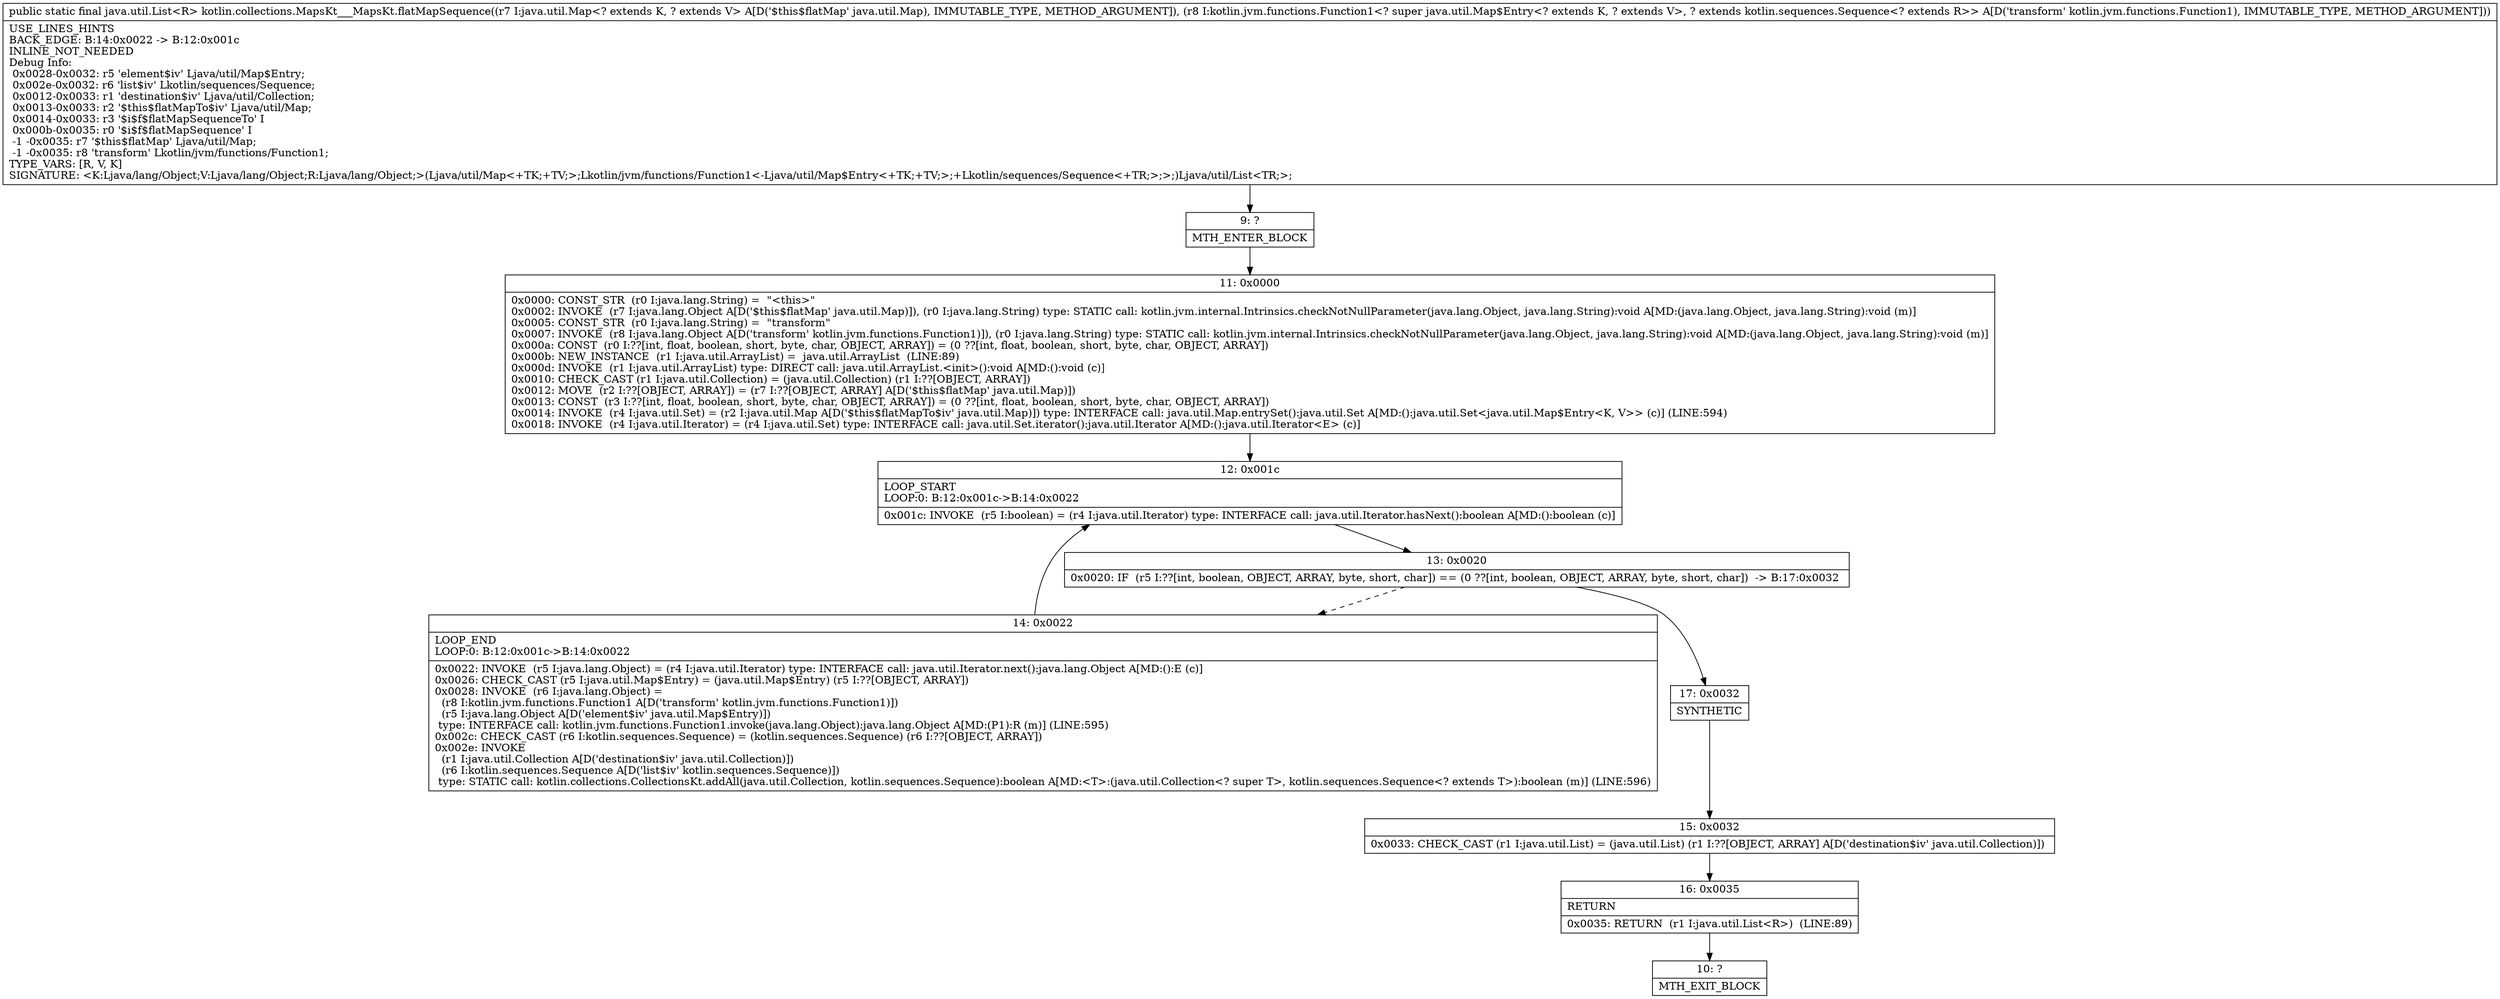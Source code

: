 digraph "CFG forkotlin.collections.MapsKt___MapsKt.flatMapSequence(Ljava\/util\/Map;Lkotlin\/jvm\/functions\/Function1;)Ljava\/util\/List;" {
Node_9 [shape=record,label="{9\:\ ?|MTH_ENTER_BLOCK\l}"];
Node_11 [shape=record,label="{11\:\ 0x0000|0x0000: CONST_STR  (r0 I:java.lang.String) =  \"\<this\>\" \l0x0002: INVOKE  (r7 I:java.lang.Object A[D('$this$flatMap' java.util.Map)]), (r0 I:java.lang.String) type: STATIC call: kotlin.jvm.internal.Intrinsics.checkNotNullParameter(java.lang.Object, java.lang.String):void A[MD:(java.lang.Object, java.lang.String):void (m)]\l0x0005: CONST_STR  (r0 I:java.lang.String) =  \"transform\" \l0x0007: INVOKE  (r8 I:java.lang.Object A[D('transform' kotlin.jvm.functions.Function1)]), (r0 I:java.lang.String) type: STATIC call: kotlin.jvm.internal.Intrinsics.checkNotNullParameter(java.lang.Object, java.lang.String):void A[MD:(java.lang.Object, java.lang.String):void (m)]\l0x000a: CONST  (r0 I:??[int, float, boolean, short, byte, char, OBJECT, ARRAY]) = (0 ??[int, float, boolean, short, byte, char, OBJECT, ARRAY]) \l0x000b: NEW_INSTANCE  (r1 I:java.util.ArrayList) =  java.util.ArrayList  (LINE:89)\l0x000d: INVOKE  (r1 I:java.util.ArrayList) type: DIRECT call: java.util.ArrayList.\<init\>():void A[MD:():void (c)]\l0x0010: CHECK_CAST (r1 I:java.util.Collection) = (java.util.Collection) (r1 I:??[OBJECT, ARRAY]) \l0x0012: MOVE  (r2 I:??[OBJECT, ARRAY]) = (r7 I:??[OBJECT, ARRAY] A[D('$this$flatMap' java.util.Map)]) \l0x0013: CONST  (r3 I:??[int, float, boolean, short, byte, char, OBJECT, ARRAY]) = (0 ??[int, float, boolean, short, byte, char, OBJECT, ARRAY]) \l0x0014: INVOKE  (r4 I:java.util.Set) = (r2 I:java.util.Map A[D('$this$flatMapTo$iv' java.util.Map)]) type: INTERFACE call: java.util.Map.entrySet():java.util.Set A[MD:():java.util.Set\<java.util.Map$Entry\<K, V\>\> (c)] (LINE:594)\l0x0018: INVOKE  (r4 I:java.util.Iterator) = (r4 I:java.util.Set) type: INTERFACE call: java.util.Set.iterator():java.util.Iterator A[MD:():java.util.Iterator\<E\> (c)]\l}"];
Node_12 [shape=record,label="{12\:\ 0x001c|LOOP_START\lLOOP:0: B:12:0x001c\-\>B:14:0x0022\l|0x001c: INVOKE  (r5 I:boolean) = (r4 I:java.util.Iterator) type: INTERFACE call: java.util.Iterator.hasNext():boolean A[MD:():boolean (c)]\l}"];
Node_13 [shape=record,label="{13\:\ 0x0020|0x0020: IF  (r5 I:??[int, boolean, OBJECT, ARRAY, byte, short, char]) == (0 ??[int, boolean, OBJECT, ARRAY, byte, short, char])  \-\> B:17:0x0032 \l}"];
Node_14 [shape=record,label="{14\:\ 0x0022|LOOP_END\lLOOP:0: B:12:0x001c\-\>B:14:0x0022\l|0x0022: INVOKE  (r5 I:java.lang.Object) = (r4 I:java.util.Iterator) type: INTERFACE call: java.util.Iterator.next():java.lang.Object A[MD:():E (c)]\l0x0026: CHECK_CAST (r5 I:java.util.Map$Entry) = (java.util.Map$Entry) (r5 I:??[OBJECT, ARRAY]) \l0x0028: INVOKE  (r6 I:java.lang.Object) = \l  (r8 I:kotlin.jvm.functions.Function1 A[D('transform' kotlin.jvm.functions.Function1)])\l  (r5 I:java.lang.Object A[D('element$iv' java.util.Map$Entry)])\l type: INTERFACE call: kotlin.jvm.functions.Function1.invoke(java.lang.Object):java.lang.Object A[MD:(P1):R (m)] (LINE:595)\l0x002c: CHECK_CAST (r6 I:kotlin.sequences.Sequence) = (kotlin.sequences.Sequence) (r6 I:??[OBJECT, ARRAY]) \l0x002e: INVOKE  \l  (r1 I:java.util.Collection A[D('destination$iv' java.util.Collection)])\l  (r6 I:kotlin.sequences.Sequence A[D('list$iv' kotlin.sequences.Sequence)])\l type: STATIC call: kotlin.collections.CollectionsKt.addAll(java.util.Collection, kotlin.sequences.Sequence):boolean A[MD:\<T\>:(java.util.Collection\<? super T\>, kotlin.sequences.Sequence\<? extends T\>):boolean (m)] (LINE:596)\l}"];
Node_17 [shape=record,label="{17\:\ 0x0032|SYNTHETIC\l}"];
Node_15 [shape=record,label="{15\:\ 0x0032|0x0033: CHECK_CAST (r1 I:java.util.List) = (java.util.List) (r1 I:??[OBJECT, ARRAY] A[D('destination$iv' java.util.Collection)]) \l}"];
Node_16 [shape=record,label="{16\:\ 0x0035|RETURN\l|0x0035: RETURN  (r1 I:java.util.List\<R\>)  (LINE:89)\l}"];
Node_10 [shape=record,label="{10\:\ ?|MTH_EXIT_BLOCK\l}"];
MethodNode[shape=record,label="{public static final java.util.List\<R\> kotlin.collections.MapsKt___MapsKt.flatMapSequence((r7 I:java.util.Map\<? extends K, ? extends V\> A[D('$this$flatMap' java.util.Map), IMMUTABLE_TYPE, METHOD_ARGUMENT]), (r8 I:kotlin.jvm.functions.Function1\<? super java.util.Map$Entry\<? extends K, ? extends V\>, ? extends kotlin.sequences.Sequence\<? extends R\>\> A[D('transform' kotlin.jvm.functions.Function1), IMMUTABLE_TYPE, METHOD_ARGUMENT]))  | USE_LINES_HINTS\lBACK_EDGE: B:14:0x0022 \-\> B:12:0x001c\lINLINE_NOT_NEEDED\lDebug Info:\l  0x0028\-0x0032: r5 'element$iv' Ljava\/util\/Map$Entry;\l  0x002e\-0x0032: r6 'list$iv' Lkotlin\/sequences\/Sequence;\l  0x0012\-0x0033: r1 'destination$iv' Ljava\/util\/Collection;\l  0x0013\-0x0033: r2 '$this$flatMapTo$iv' Ljava\/util\/Map;\l  0x0014\-0x0033: r3 '$i$f$flatMapSequenceTo' I\l  0x000b\-0x0035: r0 '$i$f$flatMapSequence' I\l  \-1 \-0x0035: r7 '$this$flatMap' Ljava\/util\/Map;\l  \-1 \-0x0035: r8 'transform' Lkotlin\/jvm\/functions\/Function1;\lTYPE_VARS: [R, V, K]\lSIGNATURE: \<K:Ljava\/lang\/Object;V:Ljava\/lang\/Object;R:Ljava\/lang\/Object;\>(Ljava\/util\/Map\<+TK;+TV;\>;Lkotlin\/jvm\/functions\/Function1\<\-Ljava\/util\/Map$Entry\<+TK;+TV;\>;+Lkotlin\/sequences\/Sequence\<+TR;\>;\>;)Ljava\/util\/List\<TR;\>;\l}"];
MethodNode -> Node_9;Node_9 -> Node_11;
Node_11 -> Node_12;
Node_12 -> Node_13;
Node_13 -> Node_14[style=dashed];
Node_13 -> Node_17;
Node_14 -> Node_12;
Node_17 -> Node_15;
Node_15 -> Node_16;
Node_16 -> Node_10;
}

